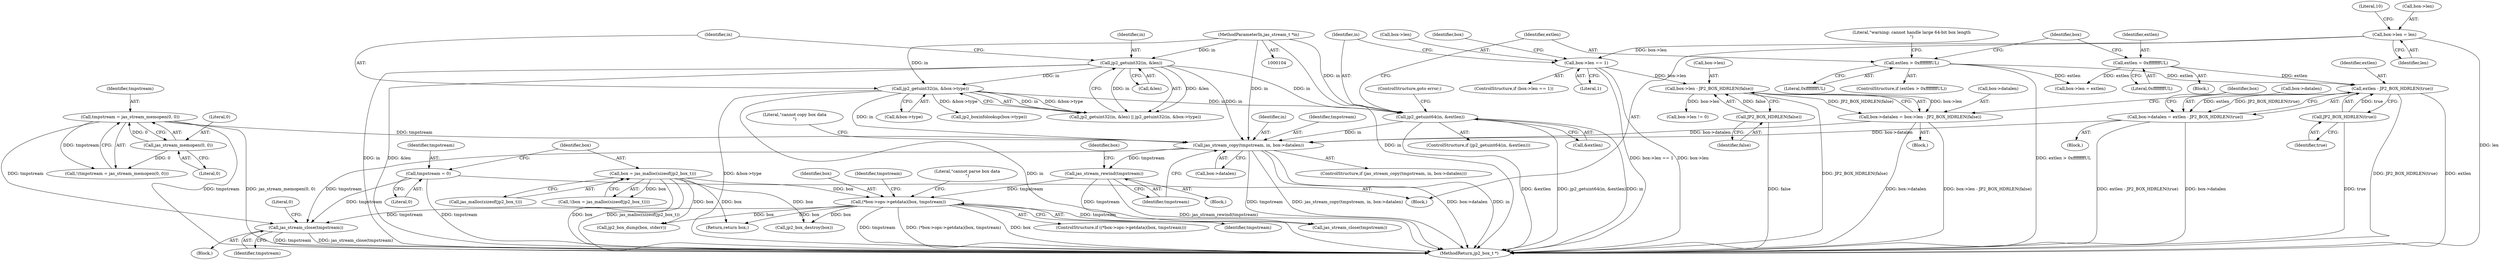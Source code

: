 digraph "0_jasper_bdfe95a6e81ffb4b2fad31a76b57943695beed20_0@API" {
"1000329" [label="(Call,jas_stream_close(tmpstream))"];
"1000116" [label="(Call,tmpstream = 0)"];
"1000301" [label="(Call,(*box->ops->getdata)(box, tmpstream))"];
"1000121" [label="(Call,box = jas_malloc(sizeof(jp2_box_t)))"];
"1000283" [label="(Call,jas_stream_rewind(tmpstream))"];
"1000273" [label="(Call,jas_stream_copy(tmpstream, in, box->datalen))"];
"1000265" [label="(Call,tmpstream = jas_stream_memopen(0, 0))"];
"1000267" [label="(Call,jas_stream_memopen(0, 0))"];
"1000193" [label="(Call,jp2_getuint64(in, &extlen))"];
"1000138" [label="(Call,jp2_getuint32(in, &len))"];
"1000105" [label="(MethodParameterIn,jas_stream_t *in)"];
"1000142" [label="(Call,jp2_getuint32(in, &box->type))"];
"1000224" [label="(Call,box->datalen = box->len - JP2_BOX_HDRLEN(false))"];
"1000228" [label="(Call,box->len - JP2_BOX_HDRLEN(false))"];
"1000186" [label="(Call,box->len == 1)"];
"1000161" [label="(Call,box->len = len)"];
"1000232" [label="(Call,JP2_BOX_HDRLEN(false))"];
"1000214" [label="(Call,box->datalen = extlen - JP2_BOX_HDRLEN(true))"];
"1000218" [label="(Call,extlen - JP2_BOX_HDRLEN(true))"];
"1000200" [label="(Call,extlen > 0xffffffffUL)"];
"1000206" [label="(Call,extlen = 0xffffffffUL)"];
"1000220" [label="(Call,JP2_BOX_HDRLEN(true))"];
"1000219" [label="(Identifier,extlen)"];
"1000264" [label="(Call,!(tmpstream = jas_stream_memopen(0, 0)))"];
"1000211" [label="(Identifier,box)"];
"1000202" [label="(Literal,0xffffffffUL)"];
"1000208" [label="(Literal,0xffffffffUL)"];
"1000105" [label="(MethodParameterIn,jas_stream_t *in)"];
"1000333" [label="(MethodReturn,jp2_box_t *)"];
"1000224" [label="(Call,box->datalen = box->len - JP2_BOX_HDRLEN(false))"];
"1000201" [label="(Identifier,extlen)"];
"1000167" [label="(Literal,10)"];
"1000324" [label="(Call,jp2_box_destroy(box))"];
"1000309" [label="(Identifier,tmpstream)"];
"1000315" [label="(Call,jp2_box_dump(box, stderr))"];
"1000302" [label="(Identifier,box)"];
"1000284" [label="(Identifier,tmpstream)"];
"1000209" [label="(Call,box->len = extlen)"];
"1000332" [label="(Literal,0)"];
"1000272" [label="(ControlStructure,if (jas_stream_copy(tmpstream, in, box->datalen)))"];
"1000138" [label="(Call,jp2_getuint32(in, &len))"];
"1000225" [label="(Call,box->datalen)"];
"1000195" [label="(Call,&extlen)"];
"1000306" [label="(Literal,\"cannot parse box data\n\")"];
"1000193" [label="(Call,jp2_getuint64(in, &extlen))"];
"1000142" [label="(Call,jp2_getuint32(in, &box->type))"];
"1000269" [label="(Literal,0)"];
"1000118" [label="(Literal,0)"];
"1000120" [label="(Call,!(box = jas_malloc(sizeof(jp2_box_t))))"];
"1000283" [label="(Call,jas_stream_rewind(tmpstream))"];
"1000276" [label="(Call,box->datalen)"];
"1000206" [label="(Call,extlen = 0xffffffffUL)"];
"1000226" [label="(Identifier,box)"];
"1000186" [label="(Call,box->len == 1)"];
"1000301" [label="(Call,(*box->ops->getdata)(box, tmpstream))"];
"1000287" [label="(Identifier,box)"];
"1000123" [label="(Call,jas_malloc(sizeof(jp2_box_t)))"];
"1000116" [label="(Call,tmpstream = 0)"];
"1000318" [label="(Return,return box;)"];
"1000275" [label="(Identifier,in)"];
"1000205" [label="(Literal,\"warning: cannot handle large 64-bit box length\n\")"];
"1000121" [label="(Call,box = jas_malloc(sizeof(jp2_box_t)))"];
"1000194" [label="(Identifier,in)"];
"1000214" [label="(Call,box->datalen = extlen - JP2_BOX_HDRLEN(true))"];
"1000274" [label="(Identifier,tmpstream)"];
"1000267" [label="(Call,jas_stream_memopen(0, 0))"];
"1000232" [label="(Call,JP2_BOX_HDRLEN(false))"];
"1000165" [label="(Identifier,len)"];
"1000300" [label="(ControlStructure,if ((*box->ops->getdata)(box, tmpstream)))"];
"1000162" [label="(Call,box->len)"];
"1000266" [label="(Identifier,tmpstream)"];
"1000328" [label="(Block,)"];
"1000273" [label="(Call,jas_stream_copy(tmpstream, in, box->datalen))"];
"1000281" [label="(Literal,\"cannot copy box data\n\")"];
"1000122" [label="(Identifier,box)"];
"1000144" [label="(Call,&box->type)"];
"1000303" [label="(Identifier,tmpstream)"];
"1000117" [label="(Identifier,tmpstream)"];
"1000215" [label="(Call,box->datalen)"];
"1000308" [label="(Call,jas_stream_close(tmpstream))"];
"1000187" [label="(Call,box->len)"];
"1000191" [label="(Block,)"];
"1000190" [label="(Literal,1)"];
"1000152" [label="(Call,jp2_boxinfolookup(box->type))"];
"1000137" [label="(Call,jp2_getuint32(in, &len) || jp2_getuint32(in, &box->type))"];
"1000140" [label="(Call,&len)"];
"1000221" [label="(Identifier,true)"];
"1000199" [label="(ControlStructure,if (extlen > 0xffffffffUL))"];
"1000218" [label="(Call,extlen - JP2_BOX_HDRLEN(true))"];
"1000139" [label="(Identifier,in)"];
"1000161" [label="(Call,box->len = len)"];
"1000200" [label="(Call,extlen > 0xffffffffUL)"];
"1000207" [label="(Identifier,extlen)"];
"1000265" [label="(Call,tmpstream = jas_stream_memopen(0, 0))"];
"1000268" [label="(Literal,0)"];
"1000106" [label="(Block,)"];
"1000203" [label="(Block,)"];
"1000262" [label="(Block,)"];
"1000143" [label="(Identifier,in)"];
"1000220" [label="(Call,JP2_BOX_HDRLEN(true))"];
"1000185" [label="(ControlStructure,if (box->len == 1))"];
"1000236" [label="(Call,box->len != 0)"];
"1000198" [label="(ControlStructure,goto error;)"];
"1000233" [label="(Identifier,false)"];
"1000228" [label="(Call,box->len - JP2_BOX_HDRLEN(false))"];
"1000192" [label="(ControlStructure,if (jp2_getuint64(in, &extlen)))"];
"1000223" [label="(Block,)"];
"1000329" [label="(Call,jas_stream_close(tmpstream))"];
"1000330" [label="(Identifier,tmpstream)"];
"1000238" [label="(Identifier,box)"];
"1000229" [label="(Call,box->len)"];
"1000329" -> "1000328"  [label="AST: "];
"1000329" -> "1000330"  [label="CFG: "];
"1000330" -> "1000329"  [label="AST: "];
"1000332" -> "1000329"  [label="CFG: "];
"1000329" -> "1000333"  [label="DDG: jas_stream_close(tmpstream)"];
"1000329" -> "1000333"  [label="DDG: tmpstream"];
"1000116" -> "1000329"  [label="DDG: tmpstream"];
"1000301" -> "1000329"  [label="DDG: tmpstream"];
"1000273" -> "1000329"  [label="DDG: tmpstream"];
"1000265" -> "1000329"  [label="DDG: tmpstream"];
"1000116" -> "1000106"  [label="AST: "];
"1000116" -> "1000118"  [label="CFG: "];
"1000117" -> "1000116"  [label="AST: "];
"1000118" -> "1000116"  [label="AST: "];
"1000122" -> "1000116"  [label="CFG: "];
"1000116" -> "1000333"  [label="DDG: tmpstream"];
"1000301" -> "1000300"  [label="AST: "];
"1000301" -> "1000303"  [label="CFG: "];
"1000302" -> "1000301"  [label="AST: "];
"1000303" -> "1000301"  [label="AST: "];
"1000306" -> "1000301"  [label="CFG: "];
"1000309" -> "1000301"  [label="CFG: "];
"1000301" -> "1000333"  [label="DDG: tmpstream"];
"1000301" -> "1000333"  [label="DDG: (*box->ops->getdata)(box, tmpstream)"];
"1000301" -> "1000333"  [label="DDG: box"];
"1000121" -> "1000301"  [label="DDG: box"];
"1000283" -> "1000301"  [label="DDG: tmpstream"];
"1000301" -> "1000308"  [label="DDG: tmpstream"];
"1000301" -> "1000315"  [label="DDG: box"];
"1000301" -> "1000318"  [label="DDG: box"];
"1000301" -> "1000324"  [label="DDG: box"];
"1000121" -> "1000120"  [label="AST: "];
"1000121" -> "1000123"  [label="CFG: "];
"1000122" -> "1000121"  [label="AST: "];
"1000123" -> "1000121"  [label="AST: "];
"1000120" -> "1000121"  [label="CFG: "];
"1000121" -> "1000333"  [label="DDG: jas_malloc(sizeof(jp2_box_t))"];
"1000121" -> "1000333"  [label="DDG: box"];
"1000121" -> "1000120"  [label="DDG: box"];
"1000121" -> "1000315"  [label="DDG: box"];
"1000121" -> "1000318"  [label="DDG: box"];
"1000121" -> "1000324"  [label="DDG: box"];
"1000283" -> "1000262"  [label="AST: "];
"1000283" -> "1000284"  [label="CFG: "];
"1000284" -> "1000283"  [label="AST: "];
"1000287" -> "1000283"  [label="CFG: "];
"1000283" -> "1000333"  [label="DDG: jas_stream_rewind(tmpstream)"];
"1000273" -> "1000283"  [label="DDG: tmpstream"];
"1000283" -> "1000308"  [label="DDG: tmpstream"];
"1000273" -> "1000272"  [label="AST: "];
"1000273" -> "1000276"  [label="CFG: "];
"1000274" -> "1000273"  [label="AST: "];
"1000275" -> "1000273"  [label="AST: "];
"1000276" -> "1000273"  [label="AST: "];
"1000281" -> "1000273"  [label="CFG: "];
"1000284" -> "1000273"  [label="CFG: "];
"1000273" -> "1000333"  [label="DDG: box->datalen"];
"1000273" -> "1000333"  [label="DDG: in"];
"1000273" -> "1000333"  [label="DDG: tmpstream"];
"1000273" -> "1000333"  [label="DDG: jas_stream_copy(tmpstream, in, box->datalen)"];
"1000265" -> "1000273"  [label="DDG: tmpstream"];
"1000193" -> "1000273"  [label="DDG: in"];
"1000138" -> "1000273"  [label="DDG: in"];
"1000142" -> "1000273"  [label="DDG: in"];
"1000105" -> "1000273"  [label="DDG: in"];
"1000224" -> "1000273"  [label="DDG: box->datalen"];
"1000214" -> "1000273"  [label="DDG: box->datalen"];
"1000265" -> "1000264"  [label="AST: "];
"1000265" -> "1000267"  [label="CFG: "];
"1000266" -> "1000265"  [label="AST: "];
"1000267" -> "1000265"  [label="AST: "];
"1000264" -> "1000265"  [label="CFG: "];
"1000265" -> "1000333"  [label="DDG: jas_stream_memopen(0, 0)"];
"1000265" -> "1000333"  [label="DDG: tmpstream"];
"1000265" -> "1000264"  [label="DDG: tmpstream"];
"1000267" -> "1000265"  [label="DDG: 0"];
"1000267" -> "1000269"  [label="CFG: "];
"1000268" -> "1000267"  [label="AST: "];
"1000269" -> "1000267"  [label="AST: "];
"1000267" -> "1000264"  [label="DDG: 0"];
"1000193" -> "1000192"  [label="AST: "];
"1000193" -> "1000195"  [label="CFG: "];
"1000194" -> "1000193"  [label="AST: "];
"1000195" -> "1000193"  [label="AST: "];
"1000198" -> "1000193"  [label="CFG: "];
"1000201" -> "1000193"  [label="CFG: "];
"1000193" -> "1000333"  [label="DDG: in"];
"1000193" -> "1000333"  [label="DDG: &extlen"];
"1000193" -> "1000333"  [label="DDG: jp2_getuint64(in, &extlen)"];
"1000138" -> "1000193"  [label="DDG: in"];
"1000142" -> "1000193"  [label="DDG: in"];
"1000105" -> "1000193"  [label="DDG: in"];
"1000138" -> "1000137"  [label="AST: "];
"1000138" -> "1000140"  [label="CFG: "];
"1000139" -> "1000138"  [label="AST: "];
"1000140" -> "1000138"  [label="AST: "];
"1000143" -> "1000138"  [label="CFG: "];
"1000137" -> "1000138"  [label="CFG: "];
"1000138" -> "1000333"  [label="DDG: in"];
"1000138" -> "1000333"  [label="DDG: &len"];
"1000138" -> "1000137"  [label="DDG: in"];
"1000138" -> "1000137"  [label="DDG: &len"];
"1000105" -> "1000138"  [label="DDG: in"];
"1000138" -> "1000142"  [label="DDG: in"];
"1000105" -> "1000104"  [label="AST: "];
"1000105" -> "1000333"  [label="DDG: in"];
"1000105" -> "1000142"  [label="DDG: in"];
"1000142" -> "1000137"  [label="AST: "];
"1000142" -> "1000144"  [label="CFG: "];
"1000143" -> "1000142"  [label="AST: "];
"1000144" -> "1000142"  [label="AST: "];
"1000137" -> "1000142"  [label="CFG: "];
"1000142" -> "1000333"  [label="DDG: &box->type"];
"1000142" -> "1000333"  [label="DDG: in"];
"1000142" -> "1000137"  [label="DDG: in"];
"1000142" -> "1000137"  [label="DDG: &box->type"];
"1000142" -> "1000152"  [label="DDG: &box->type"];
"1000224" -> "1000223"  [label="AST: "];
"1000224" -> "1000228"  [label="CFG: "];
"1000225" -> "1000224"  [label="AST: "];
"1000228" -> "1000224"  [label="AST: "];
"1000238" -> "1000224"  [label="CFG: "];
"1000224" -> "1000333"  [label="DDG: box->datalen"];
"1000224" -> "1000333"  [label="DDG: box->len - JP2_BOX_HDRLEN(false)"];
"1000228" -> "1000224"  [label="DDG: box->len"];
"1000228" -> "1000224"  [label="DDG: JP2_BOX_HDRLEN(false)"];
"1000228" -> "1000232"  [label="CFG: "];
"1000229" -> "1000228"  [label="AST: "];
"1000232" -> "1000228"  [label="AST: "];
"1000228" -> "1000333"  [label="DDG: JP2_BOX_HDRLEN(false)"];
"1000186" -> "1000228"  [label="DDG: box->len"];
"1000232" -> "1000228"  [label="DDG: false"];
"1000228" -> "1000236"  [label="DDG: box->len"];
"1000186" -> "1000185"  [label="AST: "];
"1000186" -> "1000190"  [label="CFG: "];
"1000187" -> "1000186"  [label="AST: "];
"1000190" -> "1000186"  [label="AST: "];
"1000194" -> "1000186"  [label="CFG: "];
"1000226" -> "1000186"  [label="CFG: "];
"1000186" -> "1000333"  [label="DDG: box->len == 1"];
"1000186" -> "1000333"  [label="DDG: box->len"];
"1000161" -> "1000186"  [label="DDG: box->len"];
"1000161" -> "1000106"  [label="AST: "];
"1000161" -> "1000165"  [label="CFG: "];
"1000162" -> "1000161"  [label="AST: "];
"1000165" -> "1000161"  [label="AST: "];
"1000167" -> "1000161"  [label="CFG: "];
"1000161" -> "1000333"  [label="DDG: len"];
"1000232" -> "1000233"  [label="CFG: "];
"1000233" -> "1000232"  [label="AST: "];
"1000232" -> "1000333"  [label="DDG: false"];
"1000214" -> "1000191"  [label="AST: "];
"1000214" -> "1000218"  [label="CFG: "];
"1000215" -> "1000214"  [label="AST: "];
"1000218" -> "1000214"  [label="AST: "];
"1000238" -> "1000214"  [label="CFG: "];
"1000214" -> "1000333"  [label="DDG: extlen - JP2_BOX_HDRLEN(true)"];
"1000214" -> "1000333"  [label="DDG: box->datalen"];
"1000218" -> "1000214"  [label="DDG: extlen"];
"1000218" -> "1000214"  [label="DDG: JP2_BOX_HDRLEN(true)"];
"1000218" -> "1000220"  [label="CFG: "];
"1000219" -> "1000218"  [label="AST: "];
"1000220" -> "1000218"  [label="AST: "];
"1000218" -> "1000333"  [label="DDG: extlen"];
"1000218" -> "1000333"  [label="DDG: JP2_BOX_HDRLEN(true)"];
"1000200" -> "1000218"  [label="DDG: extlen"];
"1000206" -> "1000218"  [label="DDG: extlen"];
"1000220" -> "1000218"  [label="DDG: true"];
"1000200" -> "1000199"  [label="AST: "];
"1000200" -> "1000202"  [label="CFG: "];
"1000201" -> "1000200"  [label="AST: "];
"1000202" -> "1000200"  [label="AST: "];
"1000205" -> "1000200"  [label="CFG: "];
"1000211" -> "1000200"  [label="CFG: "];
"1000200" -> "1000333"  [label="DDG: extlen > 0xffffffffUL"];
"1000200" -> "1000209"  [label="DDG: extlen"];
"1000206" -> "1000203"  [label="AST: "];
"1000206" -> "1000208"  [label="CFG: "];
"1000207" -> "1000206"  [label="AST: "];
"1000208" -> "1000206"  [label="AST: "];
"1000211" -> "1000206"  [label="CFG: "];
"1000206" -> "1000209"  [label="DDG: extlen"];
"1000220" -> "1000221"  [label="CFG: "];
"1000221" -> "1000220"  [label="AST: "];
"1000220" -> "1000333"  [label="DDG: true"];
}
